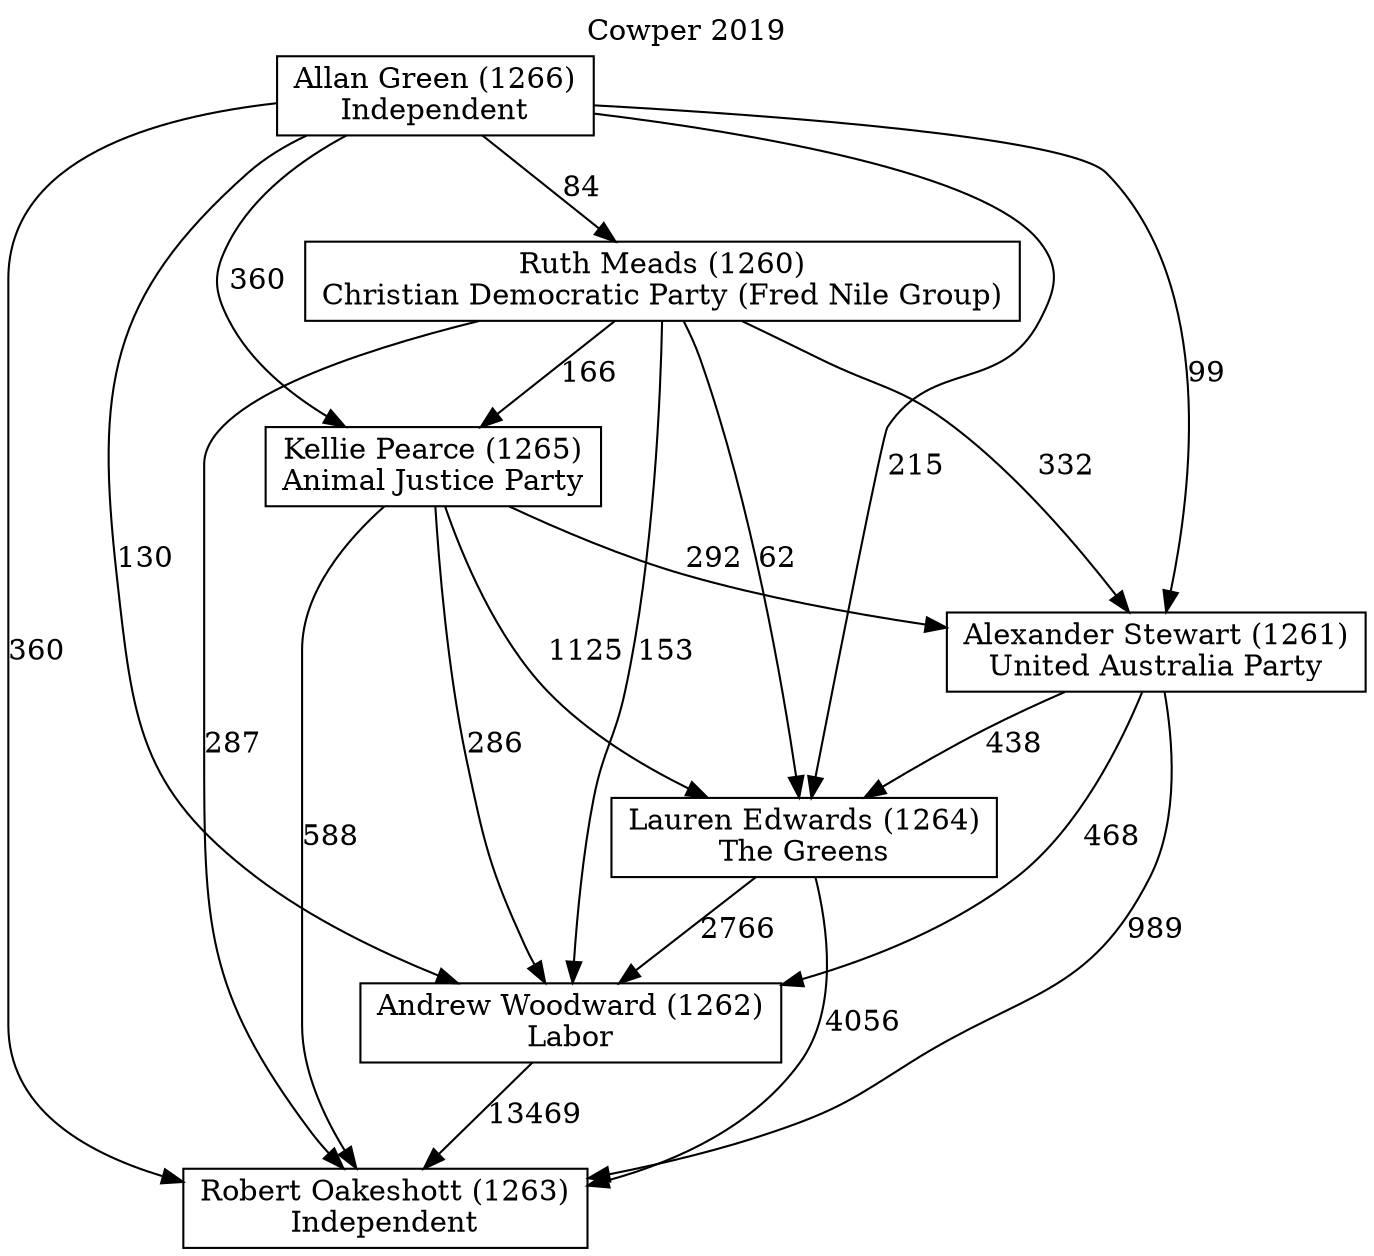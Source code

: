 // House preference flow
digraph "Robert Oakeshott (1263)_Cowper_2019" {
	graph [label="Cowper 2019" labelloc=t mclimit=10]
	node [shape=box]
	"Robert Oakeshott (1263)" [label="Robert Oakeshott (1263)
Independent"]
	"Andrew Woodward (1262)" [label="Andrew Woodward (1262)
Labor"]
	"Lauren Edwards (1264)" [label="Lauren Edwards (1264)
The Greens"]
	"Alexander Stewart (1261)" [label="Alexander Stewart (1261)
United Australia Party"]
	"Kellie Pearce (1265)" [label="Kellie Pearce (1265)
Animal Justice Party"]
	"Ruth Meads (1260)" [label="Ruth Meads (1260)
Christian Democratic Party (Fred Nile Group)"]
	"Allan Green (1266)" [label="Allan Green (1266)
Independent"]
	"Andrew Woodward (1262)" -> "Robert Oakeshott (1263)" [label=13469]
	"Lauren Edwards (1264)" -> "Andrew Woodward (1262)" [label=2766]
	"Alexander Stewart (1261)" -> "Lauren Edwards (1264)" [label=438]
	"Kellie Pearce (1265)" -> "Alexander Stewart (1261)" [label=292]
	"Ruth Meads (1260)" -> "Kellie Pearce (1265)" [label=166]
	"Allan Green (1266)" -> "Ruth Meads (1260)" [label=84]
	"Lauren Edwards (1264)" -> "Robert Oakeshott (1263)" [label=4056]
	"Alexander Stewart (1261)" -> "Robert Oakeshott (1263)" [label=989]
	"Kellie Pearce (1265)" -> "Robert Oakeshott (1263)" [label=588]
	"Ruth Meads (1260)" -> "Robert Oakeshott (1263)" [label=287]
	"Allan Green (1266)" -> "Robert Oakeshott (1263)" [label=360]
	"Allan Green (1266)" -> "Kellie Pearce (1265)" [label=360]
	"Ruth Meads (1260)" -> "Alexander Stewart (1261)" [label=332]
	"Allan Green (1266)" -> "Alexander Stewart (1261)" [label=99]
	"Kellie Pearce (1265)" -> "Lauren Edwards (1264)" [label=1125]
	"Ruth Meads (1260)" -> "Lauren Edwards (1264)" [label=62]
	"Allan Green (1266)" -> "Lauren Edwards (1264)" [label=215]
	"Alexander Stewart (1261)" -> "Andrew Woodward (1262)" [label=468]
	"Kellie Pearce (1265)" -> "Andrew Woodward (1262)" [label=286]
	"Ruth Meads (1260)" -> "Andrew Woodward (1262)" [label=153]
	"Allan Green (1266)" -> "Andrew Woodward (1262)" [label=130]
}
